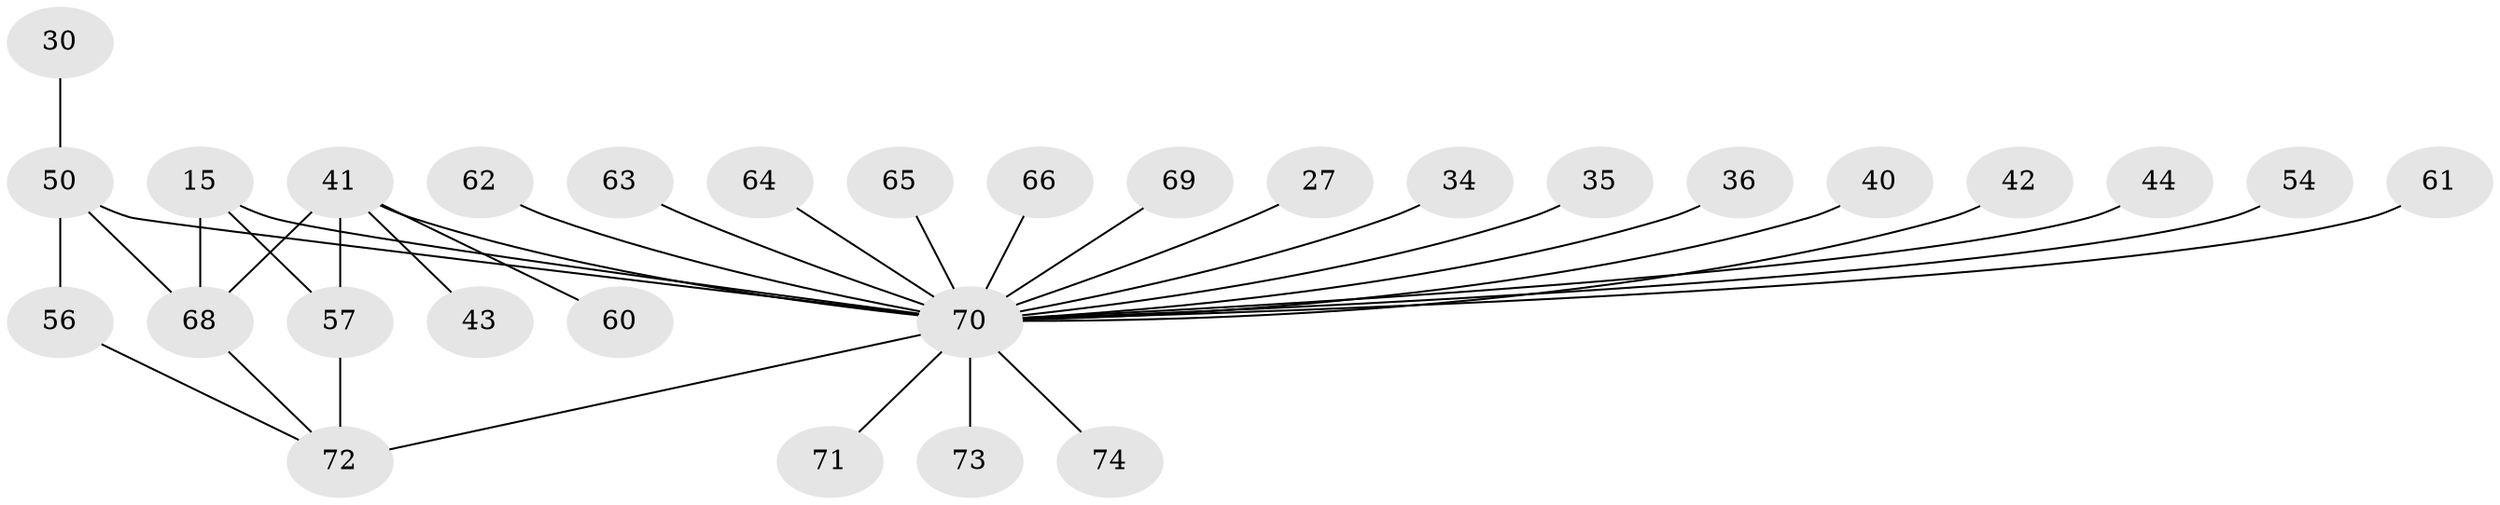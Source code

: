 // original degree distribution, {4: 0.02702702702702703, 8: 0.05405405405405406, 5: 0.013513513513513514, 7: 0.013513513513513514, 10: 0.013513513513513514, 6: 0.02702702702702703, 3: 0.06756756756756757, 9: 0.02702702702702703, 1: 0.527027027027027, 2: 0.22972972972972974}
// Generated by graph-tools (version 1.1) at 2025/58/03/04/25 21:58:36]
// undirected, 29 vertices, 34 edges
graph export_dot {
graph [start="1"]
  node [color=gray90,style=filled];
  15 [super="+14"];
  27;
  30;
  34;
  35 [super="+1"];
  36;
  40 [super="+28"];
  41 [super="+39"];
  42;
  43;
  44;
  50 [super="+5"];
  54;
  56;
  57 [super="+16+19+37+52"];
  60 [super="+55"];
  61 [super="+38"];
  62 [super="+33+58"];
  63;
  64;
  65;
  66;
  68 [super="+67+32+46+47+53"];
  69;
  70 [super="+59+6+7"];
  71;
  72 [super="+51+26"];
  73;
  74 [super="+29"];
  15 -- 68;
  15 -- 70 [weight=2];
  15 -- 57 [weight=2];
  27 -- 70;
  30 -- 50;
  34 -- 70;
  35 -- 70 [weight=4];
  36 -- 70;
  40 -- 70;
  41 -- 68 [weight=2];
  41 -- 43;
  41 -- 60;
  41 -- 70 [weight=2];
  41 -- 57;
  42 -- 70;
  44 -- 70;
  50 -- 56;
  50 -- 68;
  50 -- 70 [weight=4];
  54 -- 70;
  56 -- 72;
  57 -- 72;
  61 -- 70;
  62 -- 70;
  63 -- 70;
  64 -- 70;
  65 -- 70;
  66 -- 70;
  68 -- 72;
  69 -- 70;
  70 -- 71;
  70 -- 73;
  70 -- 74;
  70 -- 72 [weight=2];
}
